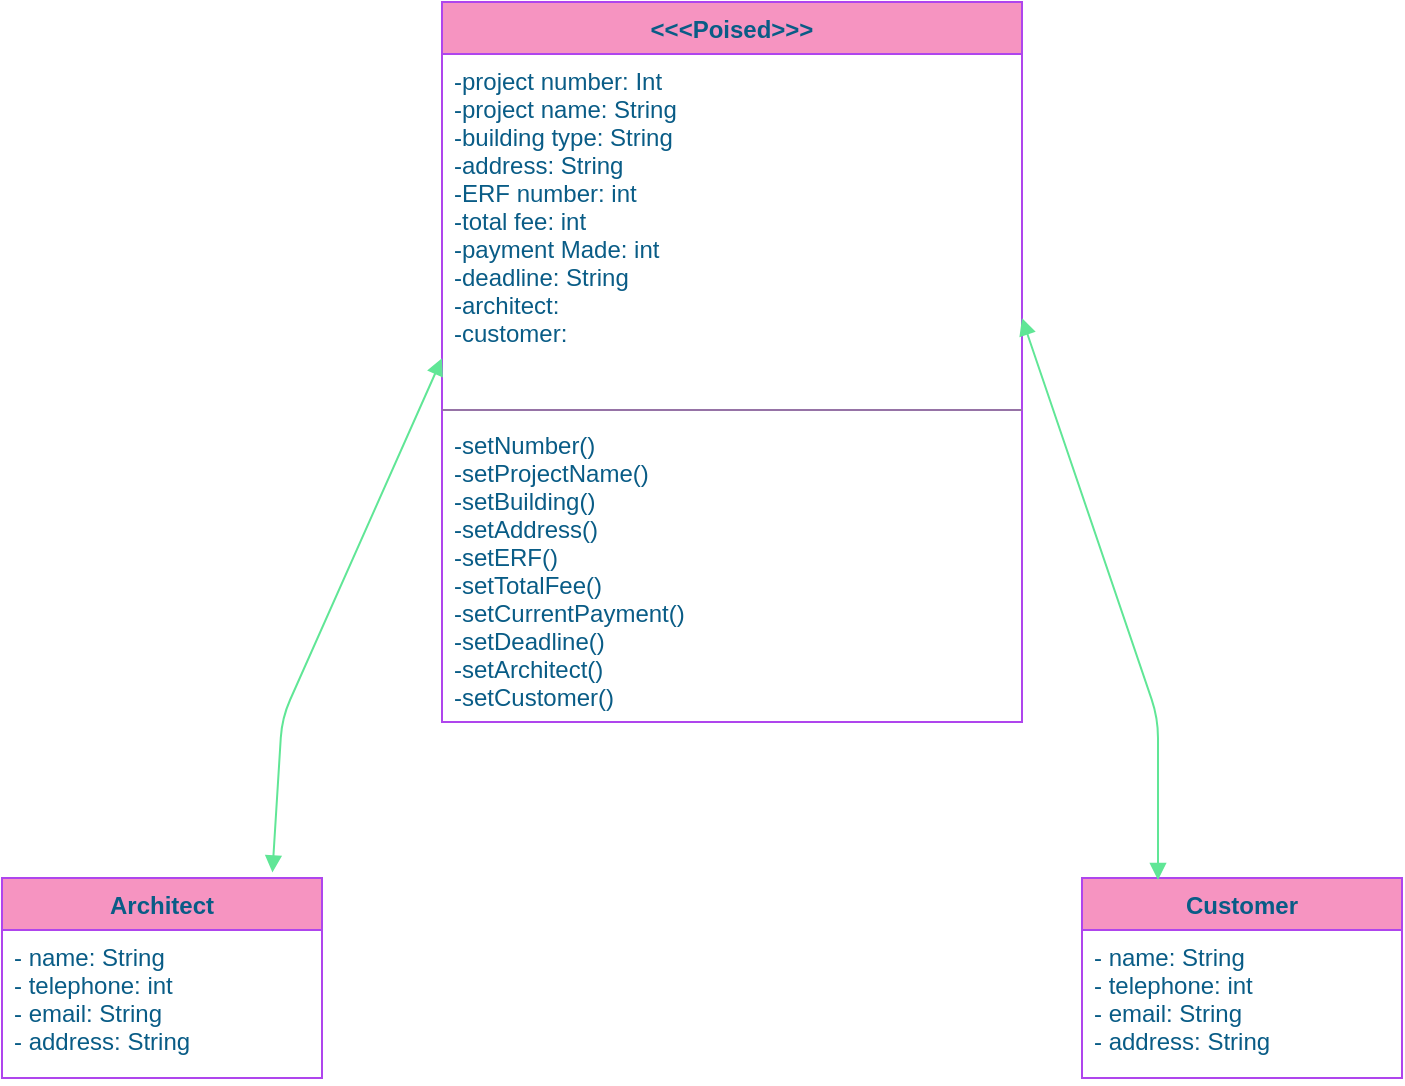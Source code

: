 <mxfile version="14.8.2" type="device"><diagram id="2JeuOTSy6VlUgjGc-MhM" name="Page-1"><mxGraphModel dx="739" dy="2718" grid="1" gridSize="10" guides="1" tooltips="1" connect="1" arrows="1" fold="1" page="1" pageScale="1" pageWidth="827" pageHeight="1169" math="0" shadow="0"><root><mxCell id="0"/><mxCell id="1" parent="0"/><mxCell id="YKzbI1za6l3OUQTr-FRY-5" value="&lt;&lt;&lt;Poised&gt;&gt;&gt;" style="swimlane;fontStyle=1;align=center;verticalAlign=top;childLayout=stackLayout;horizontal=1;startSize=26;horizontalStack=0;resizeParent=1;resizeParentMax=0;resizeLast=0;collapsible=1;marginBottom=0;fillColor=#F694C1;strokeColor=#AF45ED;fontColor=#095C86;" vertex="1" parent="1"><mxGeometry x="330" y="-2338" width="290" height="360" as="geometry"/></mxCell><mxCell id="YKzbI1za6l3OUQTr-FRY-6" value="-project number: Int&#10;-project name: String&#10;-building type: String&#10;-address: String&#10;-ERF number: int&#10;-total fee: int&#10;-payment Made: int&#10;-deadline: String&#10;-architect: &#10;-customer: " style="text;strokeColor=none;fillColor=none;align=left;verticalAlign=top;spacingLeft=4;spacingRight=4;overflow=hidden;rotatable=0;points=[[0,0.5],[1,0.5]];portConstraint=eastwest;fontColor=#095C86;" vertex="1" parent="YKzbI1za6l3OUQTr-FRY-5"><mxGeometry y="26" width="290" height="174" as="geometry"/></mxCell><mxCell id="YKzbI1za6l3OUQTr-FRY-21" value="" style="line;strokeWidth=1;fillColor=#e1d5e7;align=left;verticalAlign=middle;spacingTop=-1;spacingLeft=3;spacingRight=3;rotatable=0;labelPosition=right;points=[];portConstraint=eastwest;rounded=0;sketch=0;strokeColor=#9673a6;" vertex="1" parent="YKzbI1za6l3OUQTr-FRY-5"><mxGeometry y="200" width="290" height="8" as="geometry"/></mxCell><mxCell id="YKzbI1za6l3OUQTr-FRY-8" value="-setNumber()&#10;-setProjectName()&#10;-setBuilding()&#10;-setAddress()&#10;-setERF()&#10;-setTotalFee()&#10;-setCurrentPayment()&#10;-setDeadline()&#10;-setArchitect()&#10;-setCustomer()" style="text;strokeColor=none;fillColor=none;align=left;verticalAlign=top;spacingLeft=4;spacingRight=4;overflow=hidden;rotatable=0;points=[[0,0.5],[1,0.5]];portConstraint=eastwest;fontColor=#095C86;" vertex="1" parent="YKzbI1za6l3OUQTr-FRY-5"><mxGeometry y="208" width="290" height="152" as="geometry"/></mxCell><mxCell id="YKzbI1za6l3OUQTr-FRY-13" value="Customer" style="swimlane;fontStyle=1;align=center;verticalAlign=top;childLayout=stackLayout;horizontal=1;startSize=26;horizontalStack=0;resizeParent=1;resizeParentMax=0;resizeLast=0;collapsible=1;marginBottom=0;fillColor=#F694C1;strokeColor=#AF45ED;fontColor=#095C86;" vertex="1" parent="1"><mxGeometry x="650" y="-1900" width="160" height="100" as="geometry"/></mxCell><mxCell id="YKzbI1za6l3OUQTr-FRY-14" value="- name: String&#10;- telephone: int&#10;- email: String&#10;- address: String" style="text;strokeColor=none;fillColor=none;align=left;verticalAlign=top;spacingLeft=4;spacingRight=4;overflow=hidden;rotatable=0;points=[[0,0.5],[1,0.5]];portConstraint=eastwest;fontColor=#095C86;" vertex="1" parent="YKzbI1za6l3OUQTr-FRY-13"><mxGeometry y="26" width="160" height="74" as="geometry"/></mxCell><mxCell id="YKzbI1za6l3OUQTr-FRY-17" value="Architect" style="swimlane;fontStyle=1;align=center;verticalAlign=top;childLayout=stackLayout;horizontal=1;startSize=26;horizontalStack=0;resizeParent=1;resizeParentMax=0;resizeLast=0;collapsible=1;marginBottom=0;fillColor=#F694C1;strokeColor=#AF45ED;fontColor=#095C86;" vertex="1" parent="1"><mxGeometry x="110" y="-1900" width="160" height="100" as="geometry"/></mxCell><mxCell id="YKzbI1za6l3OUQTr-FRY-18" value="- name: String&#10;- telephone: int&#10;- email: String&#10;- address: String" style="text;strokeColor=none;fillColor=none;align=left;verticalAlign=top;spacingLeft=4;spacingRight=4;overflow=hidden;rotatable=0;points=[[0,0.5],[1,0.5]];portConstraint=eastwest;fontColor=#095C86;" vertex="1" parent="YKzbI1za6l3OUQTr-FRY-17"><mxGeometry y="26" width="160" height="74" as="geometry"/></mxCell><mxCell id="YKzbI1za6l3OUQTr-FRY-32" value="" style="endArrow=block;startArrow=block;endFill=1;startFill=1;html=1;fontColor=#095C86;strokeColor=#60E696;fillColor=#F694C1;entryX=0;entryY=0.874;entryDx=0;entryDy=0;entryPerimeter=0;exitX=0.845;exitY=-0.028;exitDx=0;exitDy=0;exitPerimeter=0;" edge="1" parent="1" source="YKzbI1za6l3OUQTr-FRY-17" target="YKzbI1za6l3OUQTr-FRY-6"><mxGeometry width="160" relative="1" as="geometry"><mxPoint x="271" y="-1878" as="sourcePoint"/><mxPoint x="320" y="-2150" as="targetPoint"/><Array as="points"><mxPoint x="250" y="-1980"/></Array></mxGeometry></mxCell><mxCell id="YKzbI1za6l3OUQTr-FRY-33" value="" style="endArrow=block;startArrow=block;endFill=1;startFill=1;html=1;fontColor=#095C86;strokeColor=#60E696;fillColor=#F694C1;exitX=1;exitY=0.759;exitDx=0;exitDy=0;exitPerimeter=0;" edge="1" parent="1" source="YKzbI1za6l3OUQTr-FRY-6"><mxGeometry width="160" relative="1" as="geometry"><mxPoint x="670" y="-2180" as="sourcePoint"/><mxPoint x="688" y="-1899" as="targetPoint"/><Array as="points"><mxPoint x="688" y="-1980"/></Array></mxGeometry></mxCell></root></mxGraphModel></diagram></mxfile>